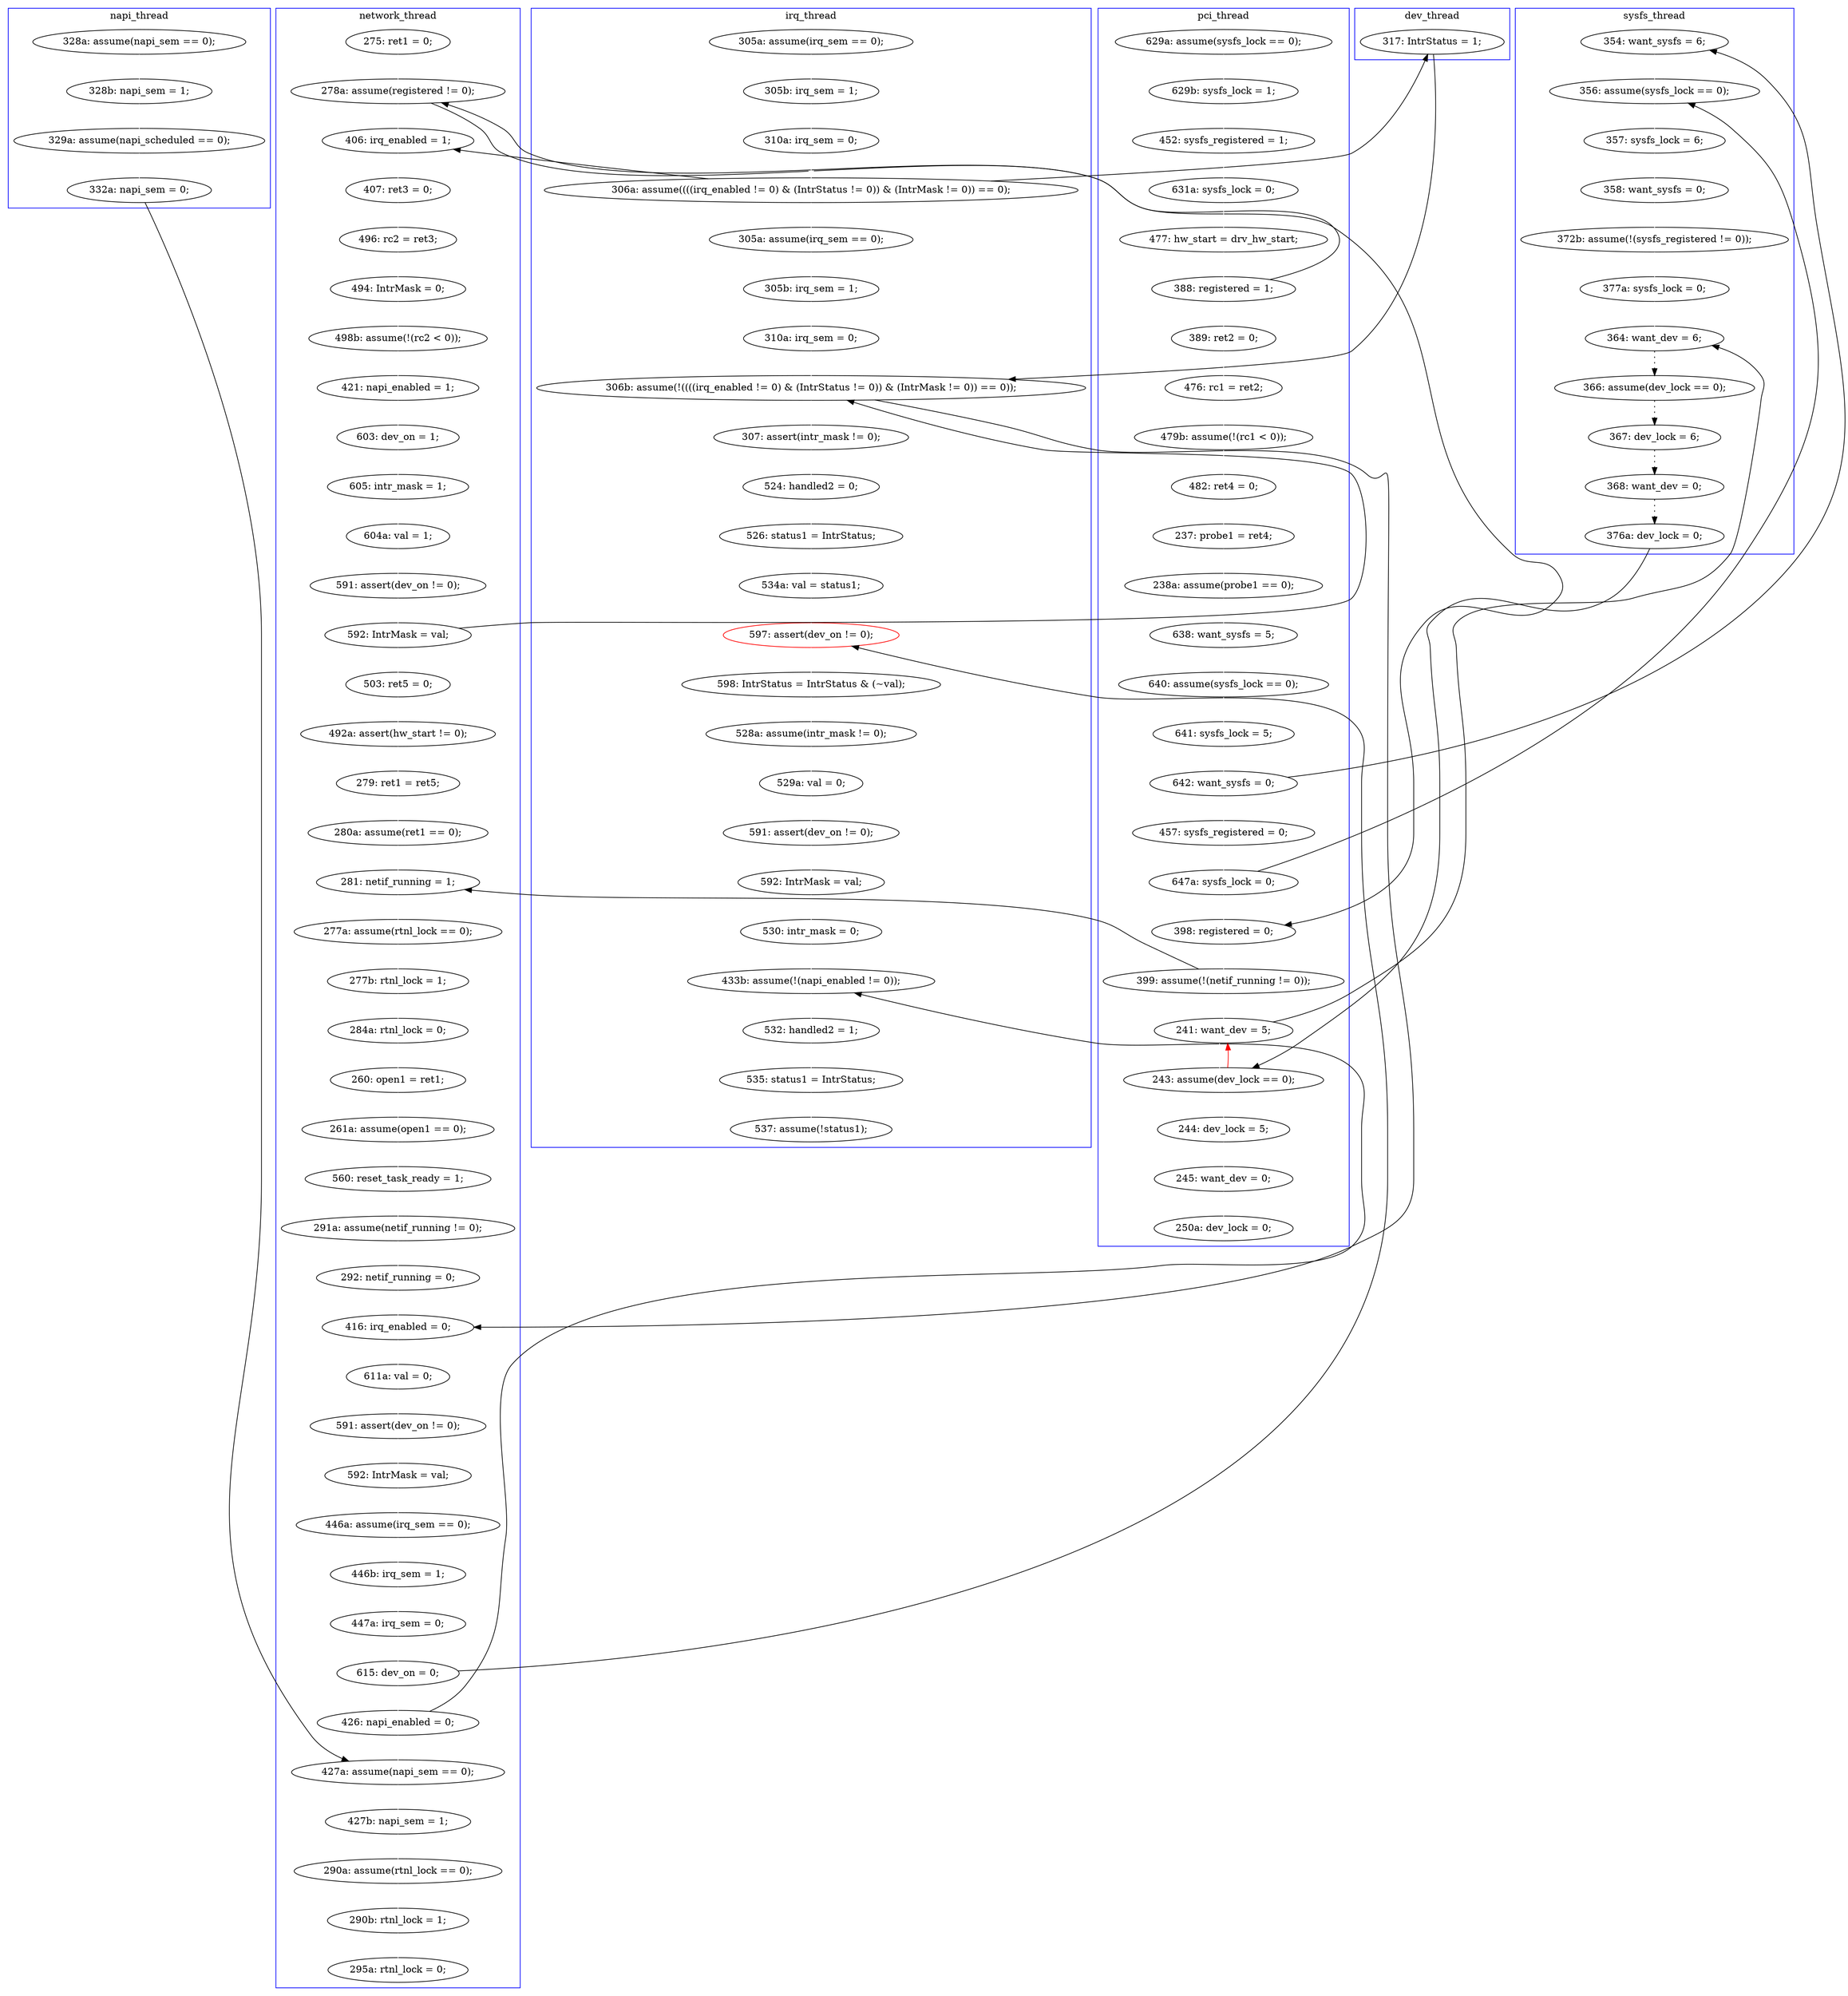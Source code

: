 digraph Counterexample {
	203 -> 204 [color = white, style = solid]
	204 -> 205 [color = white, style = solid]
	99 -> 100 [color = white, style = solid]
	132 -> 133 [color = black, style = dotted]
	165 -> 166 [color = white, style = solid]
	74 -> 77 [color = white, style = solid]
	134 -> 139 [color = black, style = solid, constraint = false]
	88 -> 98 [color = white, style = solid]
	235 -> 237 [color = white, style = solid]
	219 -> 220 [color = white, style = solid]
	150 -> 171 [color = black, style = solid, constraint = false]
	110 -> 114 [color = white, style = solid]
	213 -> 214 [color = white, style = solid]
	137 -> 171 [color = black, style = solid, constraint = false]
	67 -> 68 [color = white, style = solid]
	167 -> 168 [color = white, style = solid]
	154 -> 155 [color = white, style = solid]
	86 -> 106 [color = white, style = solid]
	186 -> 191 [color = white, style = solid]
	239 -> 240 [color = white, style = solid]
	247 -> 248 [color = white, style = solid]
	86 -> 119 [color = black, style = solid, constraint = false]
	150 -> 153 [color = white, style = solid]
	153 -> 158 [color = white, style = solid]
	171 -> 227 [color = white, style = solid]
	209 -> 214 [color = black, style = solid, constraint = false]
	68 -> 69 [color = white, style = solid]
	125 -> 128 [color = black, style = solid, constraint = false]
	67 -> 88 [color = black, style = solid, constraint = false]
	122 -> 123 [color = white, style = solid]
	146 -> 147 [color = white, style = solid]
	128 -> 131 [color = black, style = dotted]
	196 -> 209 [color = white, style = solid]
	62 -> 67 [color = white, style = solid]
	114 -> 115 [color = white, style = solid]
	207 -> 213 [color = white, style = solid]
	28 -> 29 [color = white, style = solid]
	60 -> 62 [color = white, style = solid]
	77 -> 83 [color = white, style = solid]
	133 -> 134 [color = black, style = dotted]
	85 -> 86 [color = white, style = solid]
	131 -> 132 [color = black, style = dotted]
	119 -> 121 [color = white, style = solid]
	127 -> 128 [color = white, style = solid]
	245 -> 247 [color = white, style = solid]
	72 -> 73 [color = white, style = solid]
	159 -> 162 [color = white, style = solid]
	73 -> 74 [color = white, style = solid]
	191 -> 195 [color = white, style = solid]
	162 -> 163 [color = white, style = solid]
	139 -> 125 [color = red, style = solid, constraint = false]
	155 -> 196 [color = white, style = solid]
	83 -> 84 [color = white, style = solid]
	123 -> 126 [color = white, style = solid]
	147 -> 149 [color = white, style = solid]
	106 -> 110 [color = white, style = solid]
	98 -> 99 [color = white, style = solid]
	207 -> 239 [color = black, style = solid, constraint = false]
	205 -> 207 [color = white, style = solid]
	54 -> 55 [color = white, style = solid]
	38 -> 88 [color = white, style = solid]
	115 -> 163 [color = black, style = solid, constraint = false]
	215 -> 218 [color = white, style = solid]
	88 -> 114 [color = black, style = solid, constraint = false]
	141 -> 157 [color = white, style = solid]
	171 -> 191 [color = black, style = solid, constraint = false]
	158 -> 159 [color = white, style = solid]
	254 -> 256 [color = white, style = solid]
	125 -> 139 [color = white, style = solid]
	195 -> 198 [color = white, style = solid]
	243 -> 245 [color = white, style = solid]
	104 -> 109 [color = white, style = solid]
	256 -> 257 [color = white, style = solid]
	41 -> 98 [color = black, style = solid, constraint = false]
	69 -> 72 [color = white, style = solid]
	250 -> 254 [color = white, style = solid]
	173 -> 176 [color = white, style = solid]
	126 -> 127 [color = white, style = solid]
	218 -> 219 [color = white, style = solid]
	84 -> 85 [color = white, style = solid]
	227 -> 234 [color = white, style = solid]
	240 -> 243 [color = white, style = solid]
	169 -> 171 [color = white, style = solid]
	164 -> 165 [color = white, style = solid]
	248 -> 250 [color = white, style = solid]
	115 -> 125 [color = white, style = solid]
	185 -> 186 [color = white, style = solid]
	35 -> 41 [color = white, style = solid]
	199 -> 203 [color = white, style = solid]
	234 -> 235 [color = white, style = solid]
	41 -> 137 [color = black, style = solid, constraint = false]
	213 -> 254 [color = black, style = solid, constraint = false]
	41 -> 167 [color = white, style = solid]
	121 -> 122 [color = white, style = solid]
	102 -> 104 [color = white, style = solid]
	58 -> 60 [color = white, style = solid]
	149 -> 150 [color = white, style = solid]
	140 -> 141 [color = white, style = solid]
	110 -> 121 [color = black, style = solid, constraint = false]
	145 -> 146 [color = white, style = solid]
	100 -> 102 [color = white, style = solid]
	55 -> 58 [color = white, style = solid]
	29 -> 35 [color = white, style = solid]
	257 -> 270 [color = white, style = solid]
	168 -> 169 [color = white, style = solid]
	176 -> 180 [color = white, style = solid]
	109 -> 145 [color = white, style = solid]
	166 -> 173 [color = white, style = solid]
	198 -> 199 [color = white, style = solid]
	214 -> 215 [color = white, style = solid]
	237 -> 239 [color = white, style = solid]
	139 -> 140 [color = white, style = solid]
	180 -> 185 [color = white, style = solid]
	163 -> 164 [color = white, style = solid]
	subgraph cluster7 {
		label = dev_thread
		color = blue
		137  [label = "317: IntrStatus = 1;"]
	}
	subgraph cluster4 {
		label = napi_thread
		color = blue
		196  [label = "329a: assume(napi_scheduled == 0);"]
		209  [label = "332a: napi_sem = 0;"]
		154  [label = "328a: assume(napi_sem == 0);"]
		155  [label = "328b: napi_sem = 1;"]
	}
	subgraph cluster6 {
		label = sysfs_thread
		color = blue
		132  [label = "367: dev_lock = 6;"]
		126  [label = "372b: assume(!(sysfs_registered != 0));"]
		119  [label = "354: want_sysfs = 6;"]
		134  [label = "376a: dev_lock = 0;"]
		121  [label = "356: assume(sysfs_lock == 0);"]
		122  [label = "357: sysfs_lock = 6;"]
		127  [label = "377a: sysfs_lock = 0;"]
		123  [label = "358: want_sysfs = 0;"]
		128  [label = "364: want_dev = 6;"]
		131  [label = "366: assume(dev_lock == 0);"]
		133  [label = "368: want_dev = 0;"]
	}
	subgraph cluster3 {
		label = irq_thread
		color = blue
		169  [label = "310a: irq_sem = 0;"]
		248  [label = "592: IntrMask = val;"]
		227  [label = "307: assert(intr_mask != 0);"]
		270  [label = "537: assume(!status1);"]
		28  [label = "305a: assume(irq_sem == 0);"]
		257  [label = "535: status1 = IntrStatus;"]
		237  [label = "534a: val = status1;"]
		29  [label = "305b: irq_sem = 1;"]
		243  [label = "528a: assume(intr_mask != 0);"]
		247  [label = "591: assert(dev_on != 0);"]
		239  [label = "597: assert(dev_on != 0);", color = red]
		171  [label = "306b: assume(!((((irq_enabled != 0) & (IntrStatus != 0)) & (IntrMask != 0)) == 0));"]
		41  [label = "306a: assume((((irq_enabled != 0) & (IntrStatus != 0)) & (IntrMask != 0)) == 0);"]
		235  [label = "526: status1 = IntrStatus;"]
		35  [label = "310a: irq_sem = 0;"]
		245  [label = "529a: val = 0;"]
		167  [label = "305a: assume(irq_sem == 0);"]
		168  [label = "305b: irq_sem = 1;"]
		250  [label = "530: intr_mask = 0;"]
		256  [label = "532: handled2 = 1;"]
		240  [label = "598: IntrStatus = IntrStatus & (~val);"]
		254  [label = "433b: assume(!(napi_enabled != 0));"]
		234  [label = "524: handled2 = 0;"]
	}
	subgraph cluster2 {
		label = network_thread
		color = blue
		166  [label = "284a: rtnl_lock = 0;"]
		100  [label = "496: rc2 = ret3;"]
		150  [label = "592: IntrMask = val;"]
		109  [label = "421: napi_enabled = 1;"]
		205  [label = "447a: irq_sem = 0;"]
		146  [label = "605: intr_mask = 1;"]
		159  [label = "279: ret1 = ret5;"]
		199  [label = "592: IntrMask = val;"]
		104  [label = "498b: assume(!(rc2 < 0));"]
		38  [label = "275: ret1 = 0;"]
		215  [label = "427b: napi_sem = 1;"]
		213  [label = "426: napi_enabled = 0;"]
		158  [label = "492a: assert(hw_start != 0);"]
		218  [label = "290a: assume(rtnl_lock == 0);"]
		163  [label = "281: netif_running = 1;"]
		173  [label = "260: open1 = ret1;"]
		88  [label = "278a: assume(registered != 0);"]
		162  [label = "280a: assume(ret1 == 0);"]
		195  [label = "611a: val = 0;"]
		204  [label = "446b: irq_sem = 1;"]
		145  [label = "603: dev_on = 1;"]
		207  [label = "615: dev_on = 0;"]
		149  [label = "591: assert(dev_on != 0);"]
		214  [label = "427a: assume(napi_sem == 0);"]
		99  [label = "407: ret3 = 0;"]
		186  [label = "292: netif_running = 0;"]
		176  [label = "261a: assume(open1 == 0);"]
		198  [label = "591: assert(dev_on != 0);"]
		180  [label = "560: reset_task_ready = 1;"]
		164  [label = "277a: assume(rtnl_lock == 0);"]
		219  [label = "290b: rtnl_lock = 1;"]
		185  [label = "291a: assume(netif_running != 0);"]
		102  [label = "494: IntrMask = 0;"]
		191  [label = "416: irq_enabled = 0;"]
		153  [label = "503: ret5 = 0;"]
		203  [label = "446a: assume(irq_sem == 0);"]
		147  [label = "604a: val = 1;"]
		98  [label = "406: irq_enabled = 1;"]
		165  [label = "277b: rtnl_lock = 1;"]
		220  [label = "295a: rtnl_lock = 0;"]
	}
	subgraph cluster1 {
		label = pci_thread
		color = blue
		85  [label = "641: sysfs_lock = 5;"]
		73  [label = "482: ret4 = 0;"]
		140  [label = "244: dev_lock = 5;"]
		55  [label = "629b: sysfs_lock = 1;"]
		141  [label = "245: want_dev = 0;"]
		84  [label = "640: assume(sysfs_lock == 0);"]
		68  [label = "389: ret2 = 0;"]
		60  [label = "631a: sysfs_lock = 0;"]
		77  [label = "238a: assume(probe1 == 0);"]
		114  [label = "398: registered = 0;"]
		58  [label = "452: sysfs_registered = 1;"]
		54  [label = "629a: assume(sysfs_lock == 0);"]
		62  [label = "477: hw_start = drv_hw_start;"]
		106  [label = "457: sysfs_registered = 0;"]
		115  [label = "399: assume(!(netif_running != 0));"]
		74  [label = "237: probe1 = ret4;"]
		83  [label = "638: want_sysfs = 5;"]
		139  [label = "243: assume(dev_lock == 0);"]
		110  [label = "647a: sysfs_lock = 0;"]
		72  [label = "479b: assume(!(rc1 < 0));"]
		125  [label = "241: want_dev = 5;"]
		86  [label = "642: want_sysfs = 0;"]
		157  [label = "250a: dev_lock = 0;"]
		69  [label = "476: rc1 = ret2;"]
		67  [label = "388: registered = 1;"]
	}
}
